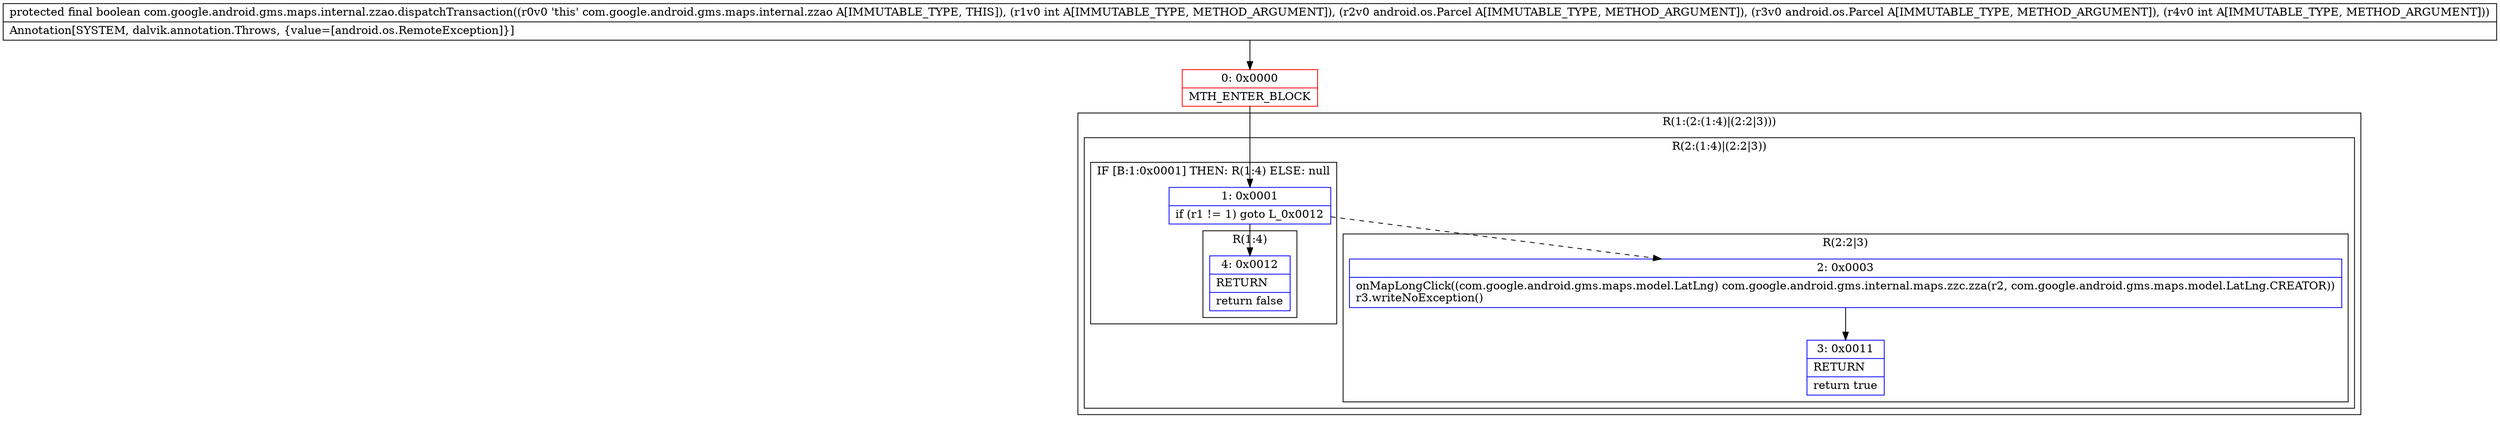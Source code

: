 digraph "CFG forcom.google.android.gms.maps.internal.zzao.dispatchTransaction(ILandroid\/os\/Parcel;Landroid\/os\/Parcel;I)Z" {
subgraph cluster_Region_1049216816 {
label = "R(1:(2:(1:4)|(2:2|3)))";
node [shape=record,color=blue];
subgraph cluster_Region_2054916219 {
label = "R(2:(1:4)|(2:2|3))";
node [shape=record,color=blue];
subgraph cluster_IfRegion_591000076 {
label = "IF [B:1:0x0001] THEN: R(1:4) ELSE: null";
node [shape=record,color=blue];
Node_1 [shape=record,label="{1\:\ 0x0001|if (r1 != 1) goto L_0x0012\l}"];
subgraph cluster_Region_919666151 {
label = "R(1:4)";
node [shape=record,color=blue];
Node_4 [shape=record,label="{4\:\ 0x0012|RETURN\l|return false\l}"];
}
}
subgraph cluster_Region_1183845450 {
label = "R(2:2|3)";
node [shape=record,color=blue];
Node_2 [shape=record,label="{2\:\ 0x0003|onMapLongClick((com.google.android.gms.maps.model.LatLng) com.google.android.gms.internal.maps.zzc.zza(r2, com.google.android.gms.maps.model.LatLng.CREATOR))\lr3.writeNoException()\l}"];
Node_3 [shape=record,label="{3\:\ 0x0011|RETURN\l|return true\l}"];
}
}
}
Node_0 [shape=record,color=red,label="{0\:\ 0x0000|MTH_ENTER_BLOCK\l}"];
MethodNode[shape=record,label="{protected final boolean com.google.android.gms.maps.internal.zzao.dispatchTransaction((r0v0 'this' com.google.android.gms.maps.internal.zzao A[IMMUTABLE_TYPE, THIS]), (r1v0 int A[IMMUTABLE_TYPE, METHOD_ARGUMENT]), (r2v0 android.os.Parcel A[IMMUTABLE_TYPE, METHOD_ARGUMENT]), (r3v0 android.os.Parcel A[IMMUTABLE_TYPE, METHOD_ARGUMENT]), (r4v0 int A[IMMUTABLE_TYPE, METHOD_ARGUMENT]))  | Annotation[SYSTEM, dalvik.annotation.Throws, \{value=[android.os.RemoteException]\}]\l}"];
MethodNode -> Node_0;
Node_1 -> Node_2[style=dashed];
Node_1 -> Node_4;
Node_2 -> Node_3;
Node_0 -> Node_1;
}


